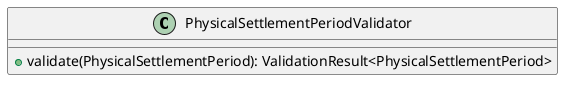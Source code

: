 @startuml

    class PhysicalSettlementPeriodValidator [[PhysicalSettlementPeriodValidator.html]] {
        +validate(PhysicalSettlementPeriod): ValidationResult<PhysicalSettlementPeriod>
    }

@enduml
